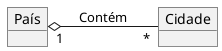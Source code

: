 @startuml mod01ima05
object "País" as pa
object "Cidade" as ci
left to right direction
pa"1" o-- "*"ci: "Contém"
@enduml